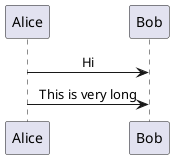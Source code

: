@startuml

skinparam sequenceMessageAlign center
Alice -> Bob : Hi
Alice -> Bob : This is very long

@enduml
